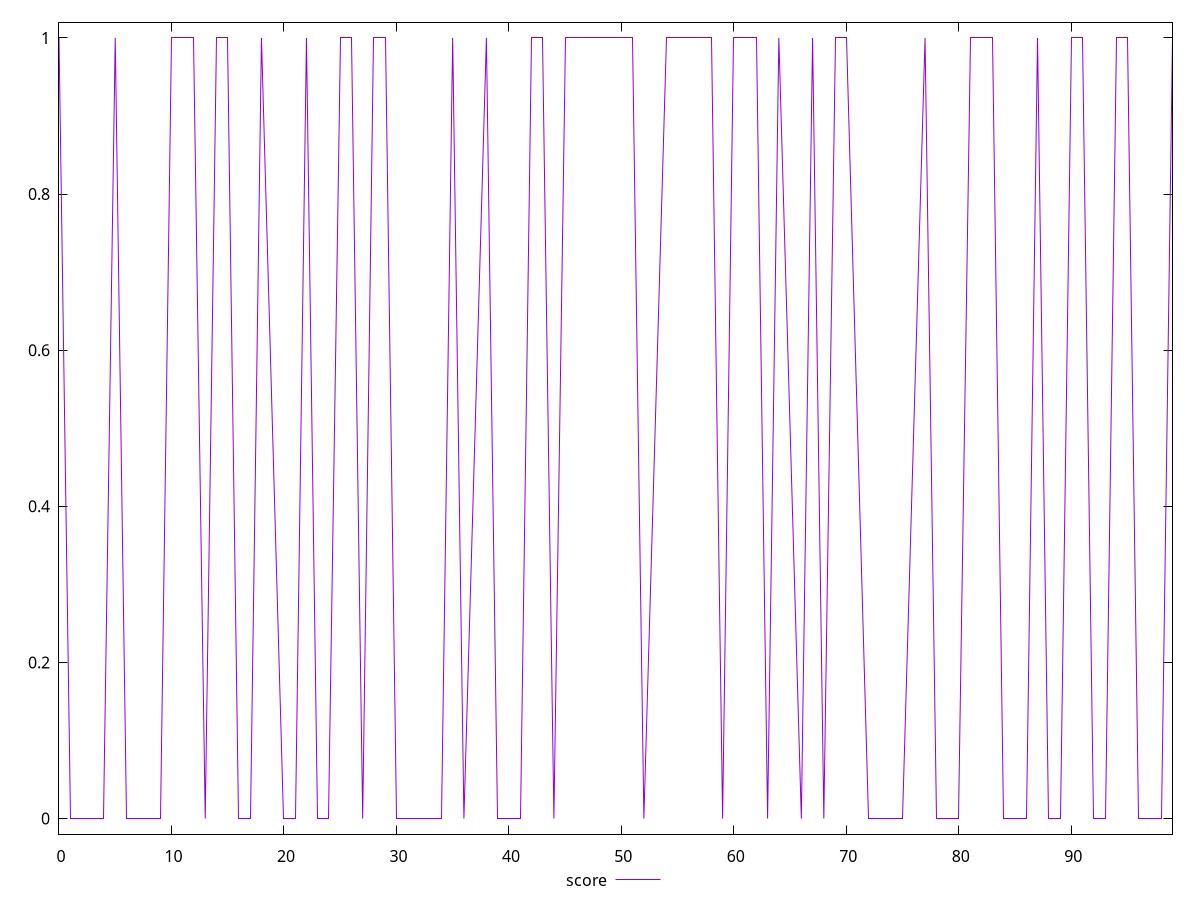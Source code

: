 reset

$score <<EOF
0 1
1 0
2 0
4 0
5 1
6 0
7 0
8 0
9 0
10 1
11 1
12 1
13 0
14 1
15 1
16 0
17 0
18 1
20 0
21 0
22 1
23 0
24 0
25 1
26 1
27 0
28 1
29 1
30 0
31 0
32 0
34 0
35 1
36 0
38 1
39 0
40 0
41 0
42 1
43 1
44 0
45 1
46 1
47 1
49 1
50 1
51 1
52 0
54 1
55 1
56 1
57 1
58 1
59 0
60 1
61 1
62 1
63 0
64 1
66 0
67 1
68 0
69 1
70 1
72 0
73 0
74 0
75 0
77 1
78 0
79 0
80 0
81 1
83 1
84 0
85 0
86 0
87 1
88 0
89 0
90 1
91 1
92 0
93 0
94 1
95 1
96 0
97 0
98 0
99 1
EOF

set key outside below
set xrange [0:99]
set yrange [-0.02:1.02]
set trange [-0.02:1.02]
set terminal svg size 640, 500 enhanced background rgb 'white'
set output "reports/report_00028_2021-02-24T12-49-42.674Z/third-party-summary/samples/card/score/values.svg"

plot $score title "score" with line

reset
